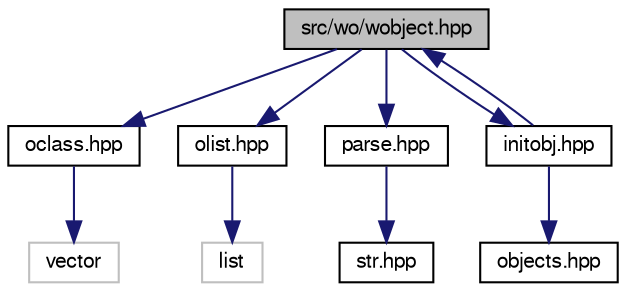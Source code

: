 digraph "src/wo/wobject.hpp"
{
 // LATEX_PDF_SIZE
  bgcolor="transparent";
  edge [fontname="FreeSans",fontsize="10",labelfontname="FreeSans",labelfontsize="10"];
  node [fontname="FreeSans",fontsize="10",shape=record];
  Node1 [label="src/wo/wobject.hpp",height=0.2,width=0.4,color="black", fillcolor="grey75", style="filled", fontcolor="black",tooltip=" "];
  Node1 -> Node2 [color="midnightblue",fontsize="10",style="solid",fontname="FreeSans"];
  Node2 [label="oclass.hpp",height=0.2,width=0.4,color="black",URL="$a00626.html",tooltip=" "];
  Node2 -> Node3 [color="midnightblue",fontsize="10",style="solid",fontname="FreeSans"];
  Node3 [label="vector",height=0.2,width=0.4,color="grey75",tooltip=" "];
  Node1 -> Node4 [color="midnightblue",fontsize="10",style="solid",fontname="FreeSans"];
  Node4 [label="olist.hpp",height=0.2,width=0.4,color="black",URL="$a00632.html",tooltip=" "];
  Node4 -> Node5 [color="midnightblue",fontsize="10",style="solid",fontname="FreeSans"];
  Node5 [label="list",height=0.2,width=0.4,color="grey75",tooltip=" "];
  Node1 -> Node6 [color="midnightblue",fontsize="10",style="solid",fontname="FreeSans"];
  Node6 [label="parse.hpp",height=0.2,width=0.4,color="black",URL="$a00638.html",tooltip=" "];
  Node6 -> Node7 [color="midnightblue",fontsize="10",style="solid",fontname="FreeSans"];
  Node7 [label="str.hpp",height=0.2,width=0.4,color="black",URL="$a00179.html",tooltip=" "];
  Node1 -> Node8 [color="midnightblue",fontsize="10",style="solid",fontname="FreeSans"];
  Node8 [label="initobj.hpp",height=0.2,width=0.4,color="black",URL="$a00554.html",tooltip=" "];
  Node8 -> Node9 [color="midnightblue",fontsize="10",style="solid",fontname="FreeSans"];
  Node9 [label="objects.hpp",height=0.2,width=0.4,color="black",URL="$a00620.html",tooltip=" "];
  Node8 -> Node1 [color="midnightblue",fontsize="10",style="solid",fontname="FreeSans"];
}
